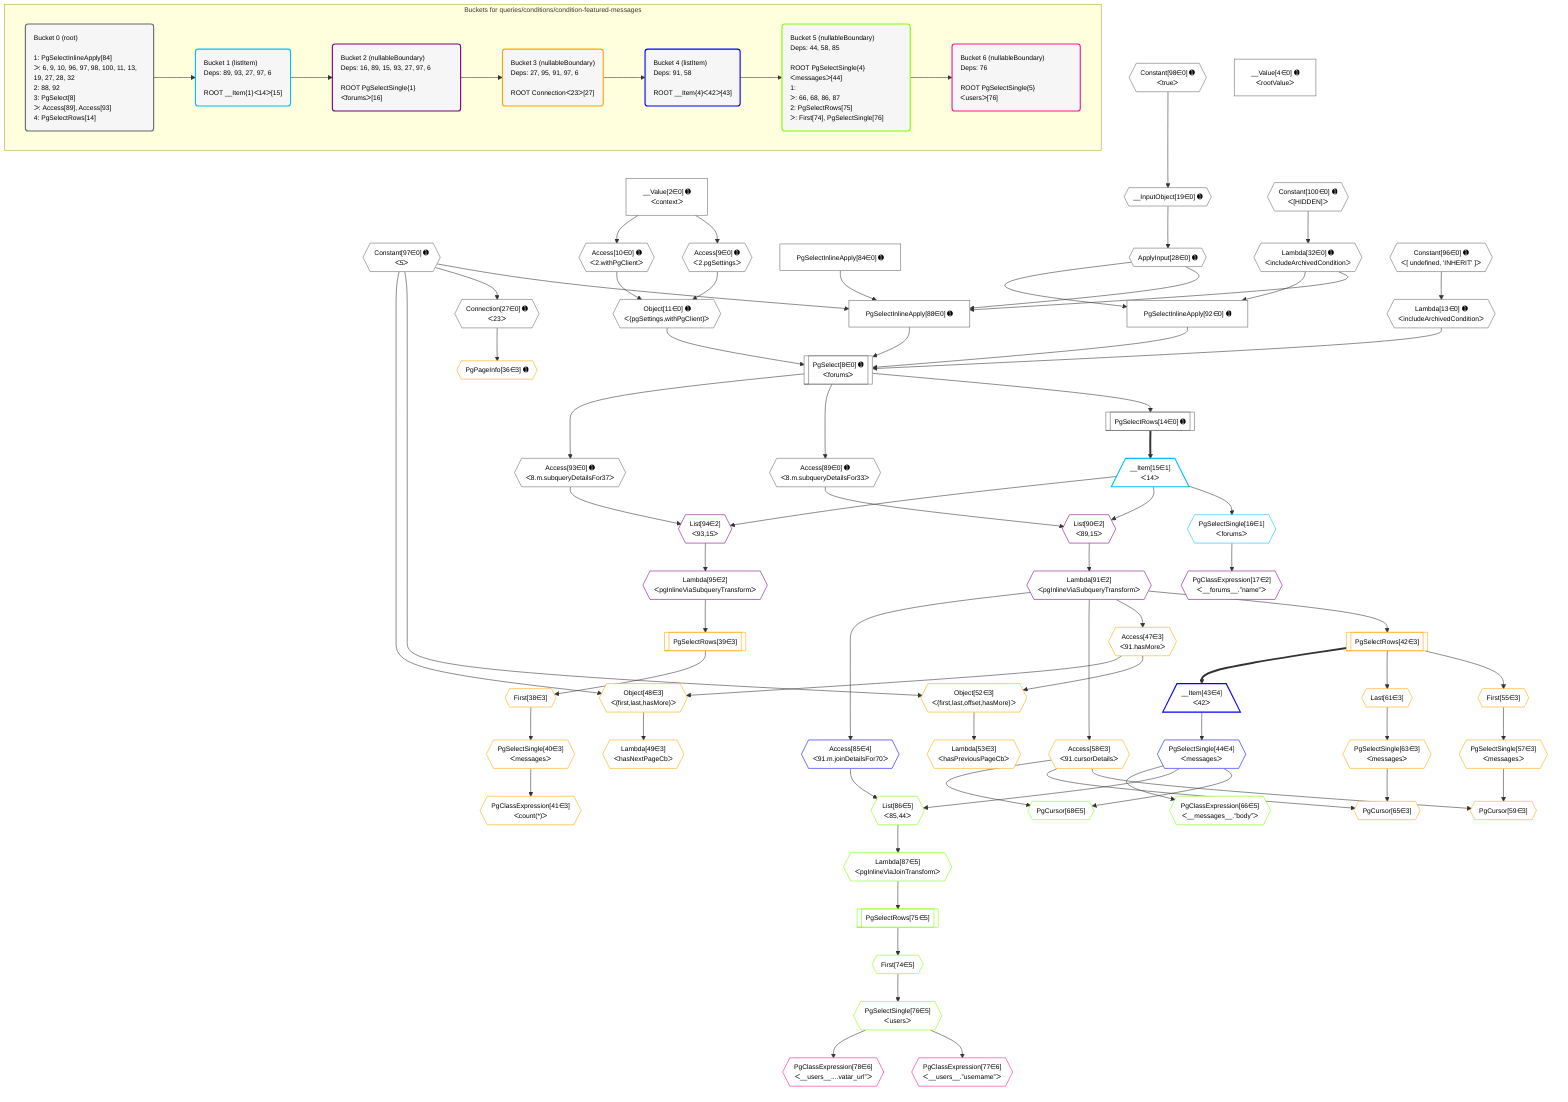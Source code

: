 %%{init: {'themeVariables': { 'fontSize': '12px'}}}%%
graph TD
    classDef path fill:#eee,stroke:#000,color:#000
    classDef plan fill:#fff,stroke-width:1px,color:#000
    classDef itemplan fill:#fff,stroke-width:2px,color:#000
    classDef unbatchedplan fill:#dff,stroke-width:1px,color:#000
    classDef sideeffectplan fill:#fcc,stroke-width:2px,color:#000
    classDef bucket fill:#f6f6f6,color:#000,stroke-width:2px,text-align:left

    subgraph "Buckets for queries/conditions/condition-featured-messages"
    Bucket0("Bucket 0 (root)<br /><br />1: PgSelectInlineApply[84]<br />ᐳ: 6, 9, 10, 96, 97, 98, 100, 11, 13, 19, 27, 28, 32<br />2: 88, 92<br />3: PgSelect[8]<br />ᐳ: Access[89], Access[93]<br />4: PgSelectRows[14]"):::bucket
    Bucket1("Bucket 1 (listItem)<br />Deps: 89, 93, 27, 97, 6<br /><br />ROOT __Item{1}ᐸ14ᐳ[15]"):::bucket
    Bucket2("Bucket 2 (nullableBoundary)<br />Deps: 16, 89, 15, 93, 27, 97, 6<br /><br />ROOT PgSelectSingle{1}ᐸforumsᐳ[16]"):::bucket
    Bucket3("Bucket 3 (nullableBoundary)<br />Deps: 27, 95, 91, 97, 6<br /><br />ROOT Connectionᐸ23ᐳ[27]"):::bucket
    Bucket4("Bucket 4 (listItem)<br />Deps: 91, 58<br /><br />ROOT __Item{4}ᐸ42ᐳ[43]"):::bucket
    Bucket5("Bucket 5 (nullableBoundary)<br />Deps: 44, 58, 85<br /><br />ROOT PgSelectSingle{4}ᐸmessagesᐳ[44]<br />1: <br />ᐳ: 66, 68, 86, 87<br />2: PgSelectRows[75]<br />ᐳ: First[74], PgSelectSingle[76]"):::bucket
    Bucket6("Bucket 6 (nullableBoundary)<br />Deps: 76<br /><br />ROOT PgSelectSingle{5}ᐸusersᐳ[76]"):::bucket
    end
    Bucket0 --> Bucket1
    Bucket1 --> Bucket2
    Bucket2 --> Bucket3
    Bucket3 --> Bucket4
    Bucket4 --> Bucket5
    Bucket5 --> Bucket6

    %% plan dependencies
    PgSelect8[["PgSelect[8∈0] ➊<br />ᐸforumsᐳ"]]:::plan
    Object11{{"Object[11∈0] ➊<br />ᐸ{pgSettings,withPgClient}ᐳ"}}:::plan
    Lambda13{{"Lambda[13∈0] ➊<br />ᐸincludeArchivedConditionᐳ"}}:::plan
    PgSelectInlineApply88["PgSelectInlineApply[88∈0] ➊"]:::plan
    PgSelectInlineApply92["PgSelectInlineApply[92∈0] ➊"]:::plan
    Object11 & Lambda13 & PgSelectInlineApply88 & PgSelectInlineApply92 --> PgSelect8
    Constant97{{"Constant[97∈0] ➊<br />ᐸ5ᐳ"}}:::plan
    ApplyInput28{{"ApplyInput[28∈0] ➊"}}:::plan
    Lambda32{{"Lambda[32∈0] ➊<br />ᐸincludeArchivedConditionᐳ"}}:::plan
    PgSelectInlineApply84["PgSelectInlineApply[84∈0] ➊"]:::plan
    Constant97 & ApplyInput28 & Lambda32 & PgSelectInlineApply84 --> PgSelectInlineApply88
    Access9{{"Access[9∈0] ➊<br />ᐸ2.pgSettingsᐳ"}}:::plan
    Access10{{"Access[10∈0] ➊<br />ᐸ2.withPgClientᐳ"}}:::plan
    Access9 & Access10 --> Object11
    ApplyInput28 & Lambda32 --> PgSelectInlineApply92
    __Value2["__Value[2∈0] ➊<br />ᐸcontextᐳ"]:::plan
    __Value2 --> Access9
    __Value2 --> Access10
    Constant96{{"Constant[96∈0] ➊<br />ᐸ[ undefined, 'INHERIT' ]ᐳ"}}:::plan
    Constant96 --> Lambda13
    PgSelectRows14[["PgSelectRows[14∈0] ➊"]]:::plan
    PgSelect8 --> PgSelectRows14
    __InputObject19{{"__InputObject[19∈0] ➊"}}:::plan
    Constant98{{"Constant[98∈0] ➊<br />ᐸtrueᐳ"}}:::plan
    Constant98 --> __InputObject19
    Connection27{{"Connection[27∈0] ➊<br />ᐸ23ᐳ"}}:::plan
    Constant97 --> Connection27
    __InputObject19 --> ApplyInput28
    Constant100{{"Constant[100∈0] ➊<br />ᐸ[HIDDEN]ᐳ"}}:::plan
    Constant100 --> Lambda32
    Access89{{"Access[89∈0] ➊<br />ᐸ8.m.subqueryDetailsFor33ᐳ"}}:::plan
    PgSelect8 --> Access89
    Access93{{"Access[93∈0] ➊<br />ᐸ8.m.subqueryDetailsFor37ᐳ"}}:::plan
    PgSelect8 --> Access93
    __Value4["__Value[4∈0] ➊<br />ᐸrootValueᐳ"]:::plan
    __Item15[/"__Item[15∈1]<br />ᐸ14ᐳ"\]:::itemplan
    PgSelectRows14 ==> __Item15
    PgSelectSingle16{{"PgSelectSingle[16∈1]<br />ᐸforumsᐳ"}}:::plan
    __Item15 --> PgSelectSingle16
    List90{{"List[90∈2]<br />ᐸ89,15ᐳ"}}:::plan
    Access89 & __Item15 --> List90
    List94{{"List[94∈2]<br />ᐸ93,15ᐳ"}}:::plan
    Access93 & __Item15 --> List94
    PgClassExpression17{{"PgClassExpression[17∈2]<br />ᐸ__forums__.”name”ᐳ"}}:::plan
    PgSelectSingle16 --> PgClassExpression17
    Lambda91{{"Lambda[91∈2]<br />ᐸpgInlineViaSubqueryTransformᐳ"}}:::plan
    List90 --> Lambda91
    Lambda95{{"Lambda[95∈2]<br />ᐸpgInlineViaSubqueryTransformᐳ"}}:::plan
    List94 --> Lambda95
    Object52{{"Object[52∈3]<br />ᐸ{first,last,offset,hasMore}ᐳ"}}:::plan
    Access47{{"Access[47∈3]<br />ᐸ91.hasMoreᐳ"}}:::plan
    Constant97 & Access47 --> Object52
    Object48{{"Object[48∈3]<br />ᐸ{first,last,hasMore}ᐳ"}}:::plan
    Constant97 & Access47 --> Object48
    PgCursor59{{"PgCursor[59∈3]"}}:::plan
    PgSelectSingle57{{"PgSelectSingle[57∈3]<br />ᐸmessagesᐳ"}}:::plan
    Access58{{"Access[58∈3]<br />ᐸ91.cursorDetailsᐳ"}}:::plan
    PgSelectSingle57 & Access58 --> PgCursor59
    PgCursor65{{"PgCursor[65∈3]"}}:::plan
    PgSelectSingle63{{"PgSelectSingle[63∈3]<br />ᐸmessagesᐳ"}}:::plan
    PgSelectSingle63 & Access58 --> PgCursor65
    PgPageInfo36{{"PgPageInfo[36∈3] ➊"}}:::plan
    Connection27 --> PgPageInfo36
    First38{{"First[38∈3]"}}:::plan
    PgSelectRows39[["PgSelectRows[39∈3]"]]:::plan
    PgSelectRows39 --> First38
    Lambda95 --> PgSelectRows39
    PgSelectSingle40{{"PgSelectSingle[40∈3]<br />ᐸmessagesᐳ"}}:::plan
    First38 --> PgSelectSingle40
    PgClassExpression41{{"PgClassExpression[41∈3]<br />ᐸcount(*)ᐳ"}}:::plan
    PgSelectSingle40 --> PgClassExpression41
    PgSelectRows42[["PgSelectRows[42∈3]"]]:::plan
    Lambda91 --> PgSelectRows42
    Lambda91 --> Access47
    Lambda49{{"Lambda[49∈3]<br />ᐸhasNextPageCbᐳ"}}:::plan
    Object48 --> Lambda49
    Lambda53{{"Lambda[53∈3]<br />ᐸhasPreviousPageCbᐳ"}}:::plan
    Object52 --> Lambda53
    First55{{"First[55∈3]"}}:::plan
    PgSelectRows42 --> First55
    First55 --> PgSelectSingle57
    Lambda91 --> Access58
    Last61{{"Last[61∈3]"}}:::plan
    PgSelectRows42 --> Last61
    Last61 --> PgSelectSingle63
    __Item43[/"__Item[43∈4]<br />ᐸ42ᐳ"\]:::itemplan
    PgSelectRows42 ==> __Item43
    PgSelectSingle44{{"PgSelectSingle[44∈4]<br />ᐸmessagesᐳ"}}:::plan
    __Item43 --> PgSelectSingle44
    Access85{{"Access[85∈4]<br />ᐸ91.m.joinDetailsFor70ᐳ"}}:::plan
    Lambda91 --> Access85
    PgCursor68{{"PgCursor[68∈5]"}}:::plan
    PgSelectSingle44 & Access58 --> PgCursor68
    List86{{"List[86∈5]<br />ᐸ85,44ᐳ"}}:::plan
    Access85 & PgSelectSingle44 --> List86
    PgClassExpression66{{"PgClassExpression[66∈5]<br />ᐸ__messages__.”body”ᐳ"}}:::plan
    PgSelectSingle44 --> PgClassExpression66
    First74{{"First[74∈5]"}}:::plan
    PgSelectRows75[["PgSelectRows[75∈5]"]]:::plan
    PgSelectRows75 --> First74
    Lambda87{{"Lambda[87∈5]<br />ᐸpgInlineViaJoinTransformᐳ"}}:::plan
    Lambda87 --> PgSelectRows75
    PgSelectSingle76{{"PgSelectSingle[76∈5]<br />ᐸusersᐳ"}}:::plan
    First74 --> PgSelectSingle76
    List86 --> Lambda87
    PgClassExpression77{{"PgClassExpression[77∈6]<br />ᐸ__users__.”username”ᐳ"}}:::plan
    PgSelectSingle76 --> PgClassExpression77
    PgClassExpression78{{"PgClassExpression[78∈6]<br />ᐸ__users__....vatar_url”ᐳ"}}:::plan
    PgSelectSingle76 --> PgClassExpression78

    %% define steps
    classDef bucket0 stroke:#696969
    class Bucket0,__Value2,__Value4,PgSelect8,Access9,Access10,Object11,Lambda13,PgSelectRows14,__InputObject19,Connection27,ApplyInput28,Lambda32,PgSelectInlineApply84,PgSelectInlineApply88,Access89,PgSelectInlineApply92,Access93,Constant96,Constant97,Constant98,Constant100 bucket0
    classDef bucket1 stroke:#00bfff
    class Bucket1,__Item15,PgSelectSingle16 bucket1
    classDef bucket2 stroke:#7f007f
    class Bucket2,PgClassExpression17,List90,Lambda91,List94,Lambda95 bucket2
    classDef bucket3 stroke:#ffa500
    class Bucket3,PgPageInfo36,First38,PgSelectRows39,PgSelectSingle40,PgClassExpression41,PgSelectRows42,Access47,Object48,Lambda49,Object52,Lambda53,First55,PgSelectSingle57,Access58,PgCursor59,Last61,PgSelectSingle63,PgCursor65 bucket3
    classDef bucket4 stroke:#0000ff
    class Bucket4,__Item43,PgSelectSingle44,Access85 bucket4
    classDef bucket5 stroke:#7fff00
    class Bucket5,PgClassExpression66,PgCursor68,First74,PgSelectRows75,PgSelectSingle76,List86,Lambda87 bucket5
    classDef bucket6 stroke:#ff1493
    class Bucket6,PgClassExpression77,PgClassExpression78 bucket6